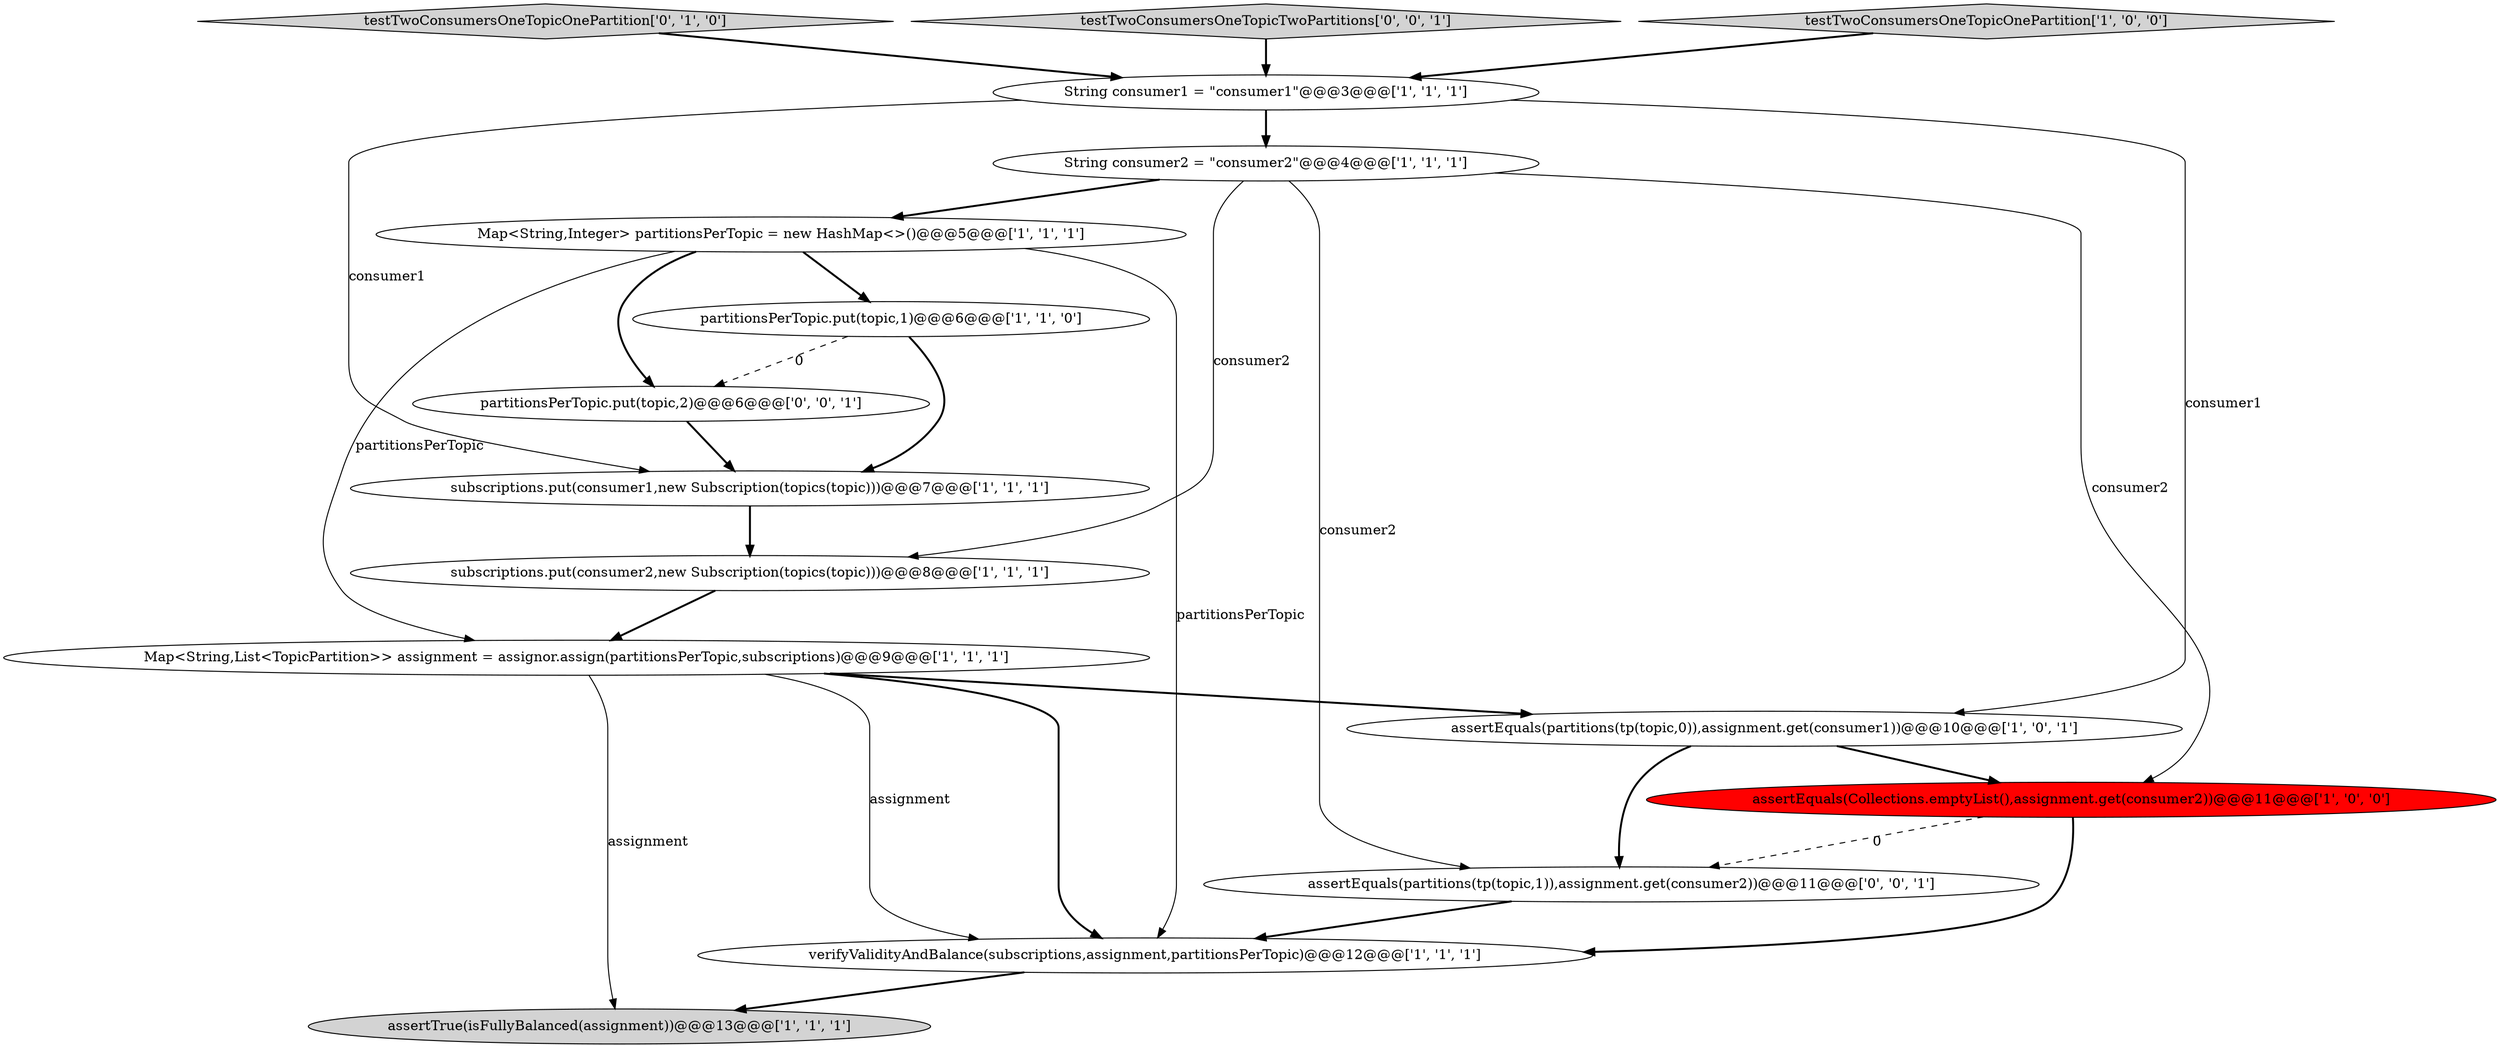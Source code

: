 digraph {
13 [style = filled, label = "partitionsPerTopic.put(topic,2)@@@6@@@['0', '0', '1']", fillcolor = white, shape = ellipse image = "AAA0AAABBB3BBB"];
7 [style = filled, label = "subscriptions.put(consumer2,new Subscription(topics(topic)))@@@8@@@['1', '1', '1']", fillcolor = white, shape = ellipse image = "AAA0AAABBB1BBB"];
6 [style = filled, label = "String consumer1 = \"consumer1\"@@@3@@@['1', '1', '1']", fillcolor = white, shape = ellipse image = "AAA0AAABBB1BBB"];
11 [style = filled, label = "Map<String,List<TopicPartition>> assignment = assignor.assign(partitionsPerTopic,subscriptions)@@@9@@@['1', '1', '1']", fillcolor = white, shape = ellipse image = "AAA0AAABBB1BBB"];
4 [style = filled, label = "partitionsPerTopic.put(topic,1)@@@6@@@['1', '1', '0']", fillcolor = white, shape = ellipse image = "AAA0AAABBB1BBB"];
12 [style = filled, label = "testTwoConsumersOneTopicOnePartition['0', '1', '0']", fillcolor = lightgray, shape = diamond image = "AAA0AAABBB2BBB"];
2 [style = filled, label = "verifyValidityAndBalance(subscriptions,assignment,partitionsPerTopic)@@@12@@@['1', '1', '1']", fillcolor = white, shape = ellipse image = "AAA0AAABBB1BBB"];
1 [style = filled, label = "assertEquals(partitions(tp(topic,0)),assignment.get(consumer1))@@@10@@@['1', '0', '1']", fillcolor = white, shape = ellipse image = "AAA0AAABBB1BBB"];
8 [style = filled, label = "assertTrue(isFullyBalanced(assignment))@@@13@@@['1', '1', '1']", fillcolor = lightgray, shape = ellipse image = "AAA0AAABBB1BBB"];
15 [style = filled, label = "testTwoConsumersOneTopicTwoPartitions['0', '0', '1']", fillcolor = lightgray, shape = diamond image = "AAA0AAABBB3BBB"];
14 [style = filled, label = "assertEquals(partitions(tp(topic,1)),assignment.get(consumer2))@@@11@@@['0', '0', '1']", fillcolor = white, shape = ellipse image = "AAA0AAABBB3BBB"];
3 [style = filled, label = "String consumer2 = \"consumer2\"@@@4@@@['1', '1', '1']", fillcolor = white, shape = ellipse image = "AAA0AAABBB1BBB"];
10 [style = filled, label = "subscriptions.put(consumer1,new Subscription(topics(topic)))@@@7@@@['1', '1', '1']", fillcolor = white, shape = ellipse image = "AAA0AAABBB1BBB"];
5 [style = filled, label = "testTwoConsumersOneTopicOnePartition['1', '0', '0']", fillcolor = lightgray, shape = diamond image = "AAA0AAABBB1BBB"];
9 [style = filled, label = "Map<String,Integer> partitionsPerTopic = new HashMap<>()@@@5@@@['1', '1', '1']", fillcolor = white, shape = ellipse image = "AAA0AAABBB1BBB"];
0 [style = filled, label = "assertEquals(Collections.emptyList(),assignment.get(consumer2))@@@11@@@['1', '0', '0']", fillcolor = red, shape = ellipse image = "AAA1AAABBB1BBB"];
4->10 [style = bold, label=""];
6->3 [style = bold, label=""];
13->10 [style = bold, label=""];
3->14 [style = solid, label="consumer2"];
7->11 [style = bold, label=""];
11->1 [style = bold, label=""];
9->4 [style = bold, label=""];
0->2 [style = bold, label=""];
11->8 [style = solid, label="assignment"];
15->6 [style = bold, label=""];
1->0 [style = bold, label=""];
3->0 [style = solid, label="consumer2"];
12->6 [style = bold, label=""];
10->7 [style = bold, label=""];
11->2 [style = bold, label=""];
3->9 [style = bold, label=""];
0->14 [style = dashed, label="0"];
9->2 [style = solid, label="partitionsPerTopic"];
5->6 [style = bold, label=""];
6->10 [style = solid, label="consumer1"];
3->7 [style = solid, label="consumer2"];
11->2 [style = solid, label="assignment"];
9->11 [style = solid, label="partitionsPerTopic"];
1->14 [style = bold, label=""];
14->2 [style = bold, label=""];
4->13 [style = dashed, label="0"];
6->1 [style = solid, label="consumer1"];
2->8 [style = bold, label=""];
9->13 [style = bold, label=""];
}

